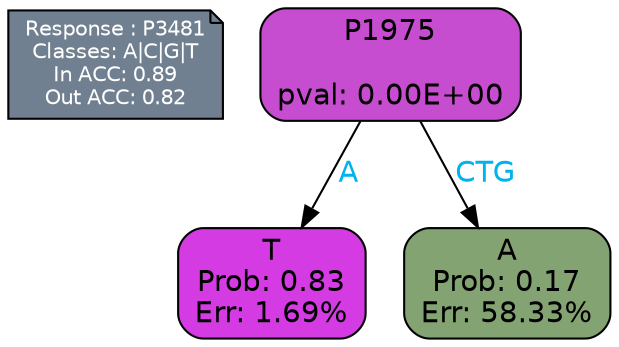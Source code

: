 digraph Tree {
node [shape=box, style="filled, rounded", color="black", fontname=helvetica] ;
graph [ranksep=equally, splines=polylines, bgcolor=transparent, dpi=600] ;
edge [fontname=helvetica] ;
LEGEND [label="Response : P3481
Classes: A|C|G|T
In ACC: 0.89
Out ACC: 0.82
",shape=note,align=left,style=filled,fillcolor="slategray",fontcolor="white",fontsize=10];1 [label="P1975

pval: 0.00E+00", fillcolor="#c64dcf"] ;
2 [label="T
Prob: 0.83
Err: 1.69%", fillcolor="#d43be2"] ;
3 [label="A
Prob: 0.17
Err: 58.33%", fillcolor="#84a372"] ;
1 -> 2 [label="A",fontcolor=deepskyblue2] ;
1 -> 3 [label="CTG",fontcolor=deepskyblue2] ;
{rank = same; 2;3;}{rank = same; LEGEND;1;}}